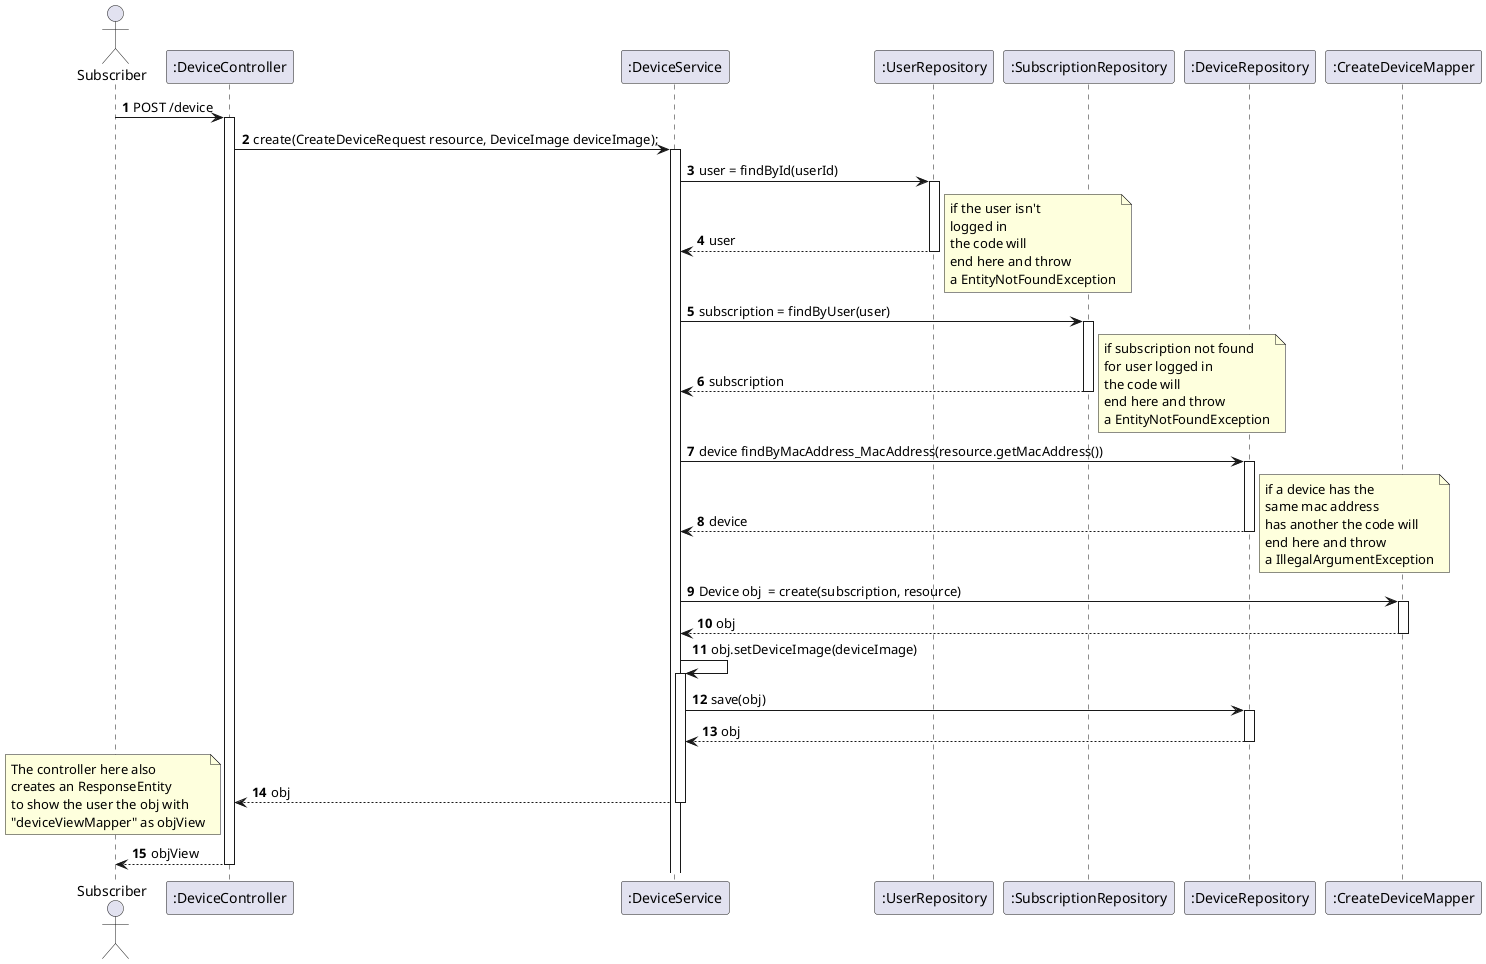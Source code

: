 @startuml
'https://plantuml.com/sequence-diagram
autoactivate on
autonumber

autonumber

actor "Subscriber" as Ac
participant ":DeviceController" as Ctrl
participant ":DeviceService" as Serv
participant ":UserRepository" as UserRepo
participant ":SubscriptionRepository" as SubRepo
participant ":DeviceRepository" as Repo
participant ":CreateDeviceMapper" as Mapper


Ac -> Ctrl : POST /device

Ctrl -> Serv :create(CreateDeviceRequest resource, DeviceImage deviceImage);

Serv -> UserRepo :user = findById(userId)
UserRepo --> Serv : user
note right
  if the user isn't
  logged in
  the code will
  end here and throw
  a EntityNotFoundException
end note

Serv -> SubRepo :subscription = findByUser(user)
SubRepo --> Serv : subscription
note right
  if subscription not found
  for user logged in
  the code will
  end here and throw
  a EntityNotFoundException
end note

Serv -> Repo : device findByMacAddress_MacAddress(resource.getMacAddress())
Repo --> Serv : device
note right
  if a device has the
  same mac address
  has another the code will
  end here and throw
  a IllegalArgumentException
end note

Serv -> Mapper :Device obj  = create(subscription, resource)

Mapper --> Serv: obj

Serv -> Serv: obj.setDeviceImage(deviceImage)

Serv -> Repo: save(obj)

Repo --> Serv: obj

Serv --> Ctrl: obj
note left
 The controller here also
 creates an ResponseEntity
 to show the user the obj with
 "deviceViewMapper" as objView
end note
Ac <-- Ctrl : objView

@enduml
